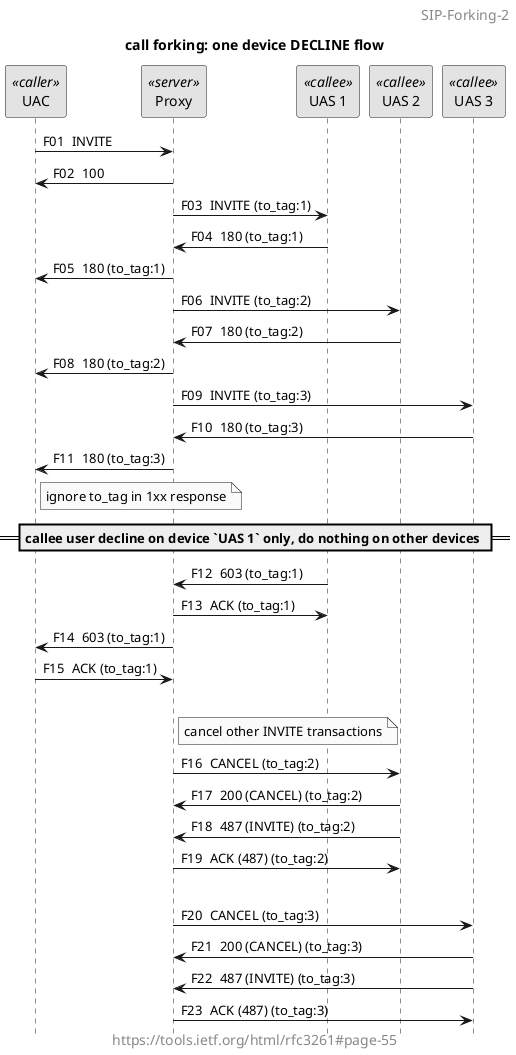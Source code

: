 @startuml
title call forking: one device DECLINE flow

skinparam monochrome true
autonumber "F00 "
hide footbox
'skinparam BoxPadding 40

skinparam headerFontSize 14
header SIP-Forking-2

'box "caller"
participant "UAC" as Caller_UAC <<caller>>
'end box

'box "proxy"
participant "Proxy" as Proxy <<server>>
'end box

'box "callee"
participant "UAS 1" as Callee_UAS_1 <<callee>>
participant "UAS 2" as Callee_UAS_2 <<callee>>
participant "UAS 3" as Callee_UAS_3 <<callee>>
'end box

Caller_UAC -> Proxy: INVITE
Caller_UAC <- Proxy: 100

Proxy -> Callee_UAS_1: INVITE (to_tag:1)
Proxy <- Callee_UAS_1: 180 (to_tag:1)
Caller_UAC <- Proxy: 180 (to_tag:1)

Proxy -> Callee_UAS_2: INVITE (to_tag:2)
Proxy <- Callee_UAS_2: 180 (to_tag:2)
Caller_UAC <- Proxy: 180 (to_tag:2)

Proxy -> Callee_UAS_3: INVITE (to_tag:3)
Proxy <- Callee_UAS_3: 180 (to_tag:3)
Caller_UAC <- Proxy: 180 (to_tag:3)

note right of Caller_UAC: ignore to_tag in 1xx response

== callee user decline on device `UAS 1` only, do nothing on other devices ==

Proxy <- Callee_UAS_1: 603 (to_tag:1)
Proxy -> Callee_UAS_1: ACK (to_tag:1)
Caller_UAC <- Proxy: 603 (to_tag:1)
Caller_UAC -> Proxy: ACK (to_tag:1)
|||
note right of Proxy: cancel other INVITE transactions

Proxy -> Callee_UAS_2: CANCEL (to_tag:2)
Proxy <- Callee_UAS_2: 200 (CANCEL) (to_tag:2)
Proxy <- Callee_UAS_2: 487 (INVITE) (to_tag:2)
Proxy -> Callee_UAS_2: ACK (487) (to_tag:2)
|||
Proxy -> Callee_UAS_3: CANCEL (to_tag:3)
Proxy <- Callee_UAS_3: 200 (CANCEL) (to_tag:3)
Proxy <- Callee_UAS_3: 487 (INVITE) (to_tag:3)
Proxy -> Callee_UAS_3: ACK (487) (to_tag:3)

skinparam footerFontSize 14
footer https://tools.ietf.org/html/rfc3261#page-55

@enduml
